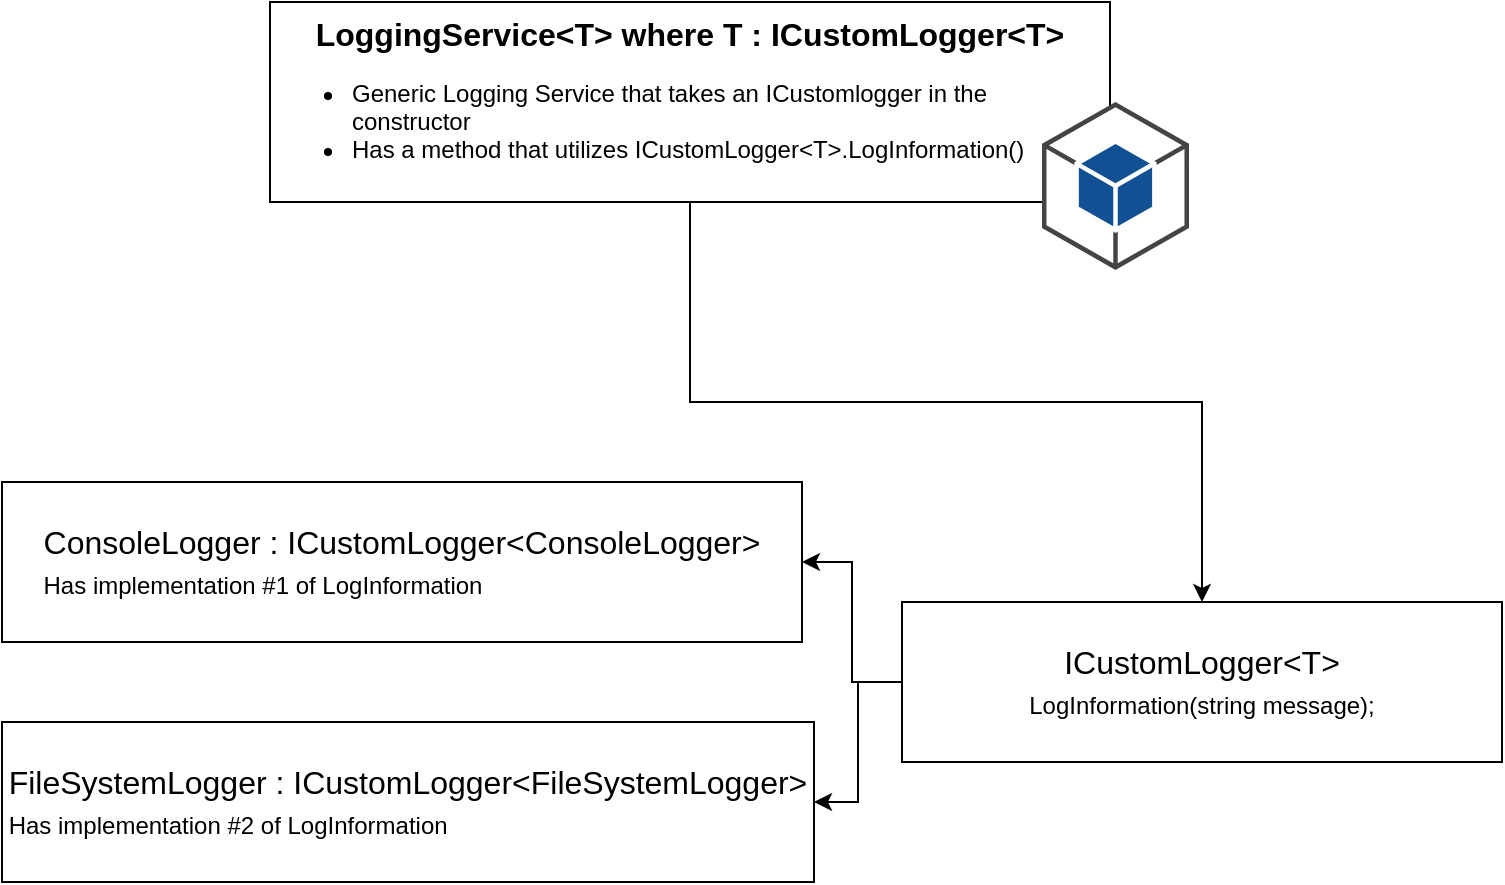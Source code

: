 <mxfile version="20.7.2" type="github"><diagram id="BlmTQVY6EXeM4kGLeMjy" name="Page-1"><mxGraphModel dx="1014" dy="716" grid="1" gridSize="10" guides="1" tooltips="1" connect="1" arrows="1" fold="1" page="1" pageScale="1" pageWidth="827" pageHeight="1169" math="0" shadow="0"><root><mxCell id="0"/><mxCell id="1" parent="0"/><mxCell id="b5T1ydZQ8Ku-niXFXis5-9" style="edgeStyle=orthogonalEdgeStyle;rounded=0;orthogonalLoop=1;jettySize=auto;html=1;fontSize=12;" edge="1" parent="1" source="b5T1ydZQ8Ku-niXFXis5-1" target="b5T1ydZQ8Ku-niXFXis5-4"><mxGeometry relative="1" as="geometry"/></mxCell><mxCell id="b5T1ydZQ8Ku-niXFXis5-1" value="&lt;b&gt;&lt;font style=&quot;font-size: 16px;&quot;&gt;LoggingService&amp;lt;T&amp;gt; where T : ICustomLogger&amp;lt;T&amp;gt;&lt;/font&gt;&lt;/b&gt;&lt;br&gt;&lt;ul&gt;&lt;li style=&quot;text-align: left;&quot;&gt;Generic Logging Service that takes an ICustomlogger in the constructor&lt;/li&gt;&lt;li style=&quot;text-align: left;&quot;&gt;Has a method that utilizes ICustomLogger&amp;lt;T&amp;gt;.LogInformation()&lt;/li&gt;&lt;/ul&gt;" style="rounded=0;whiteSpace=wrap;html=1;" vertex="1" parent="1"><mxGeometry x="184" y="40" width="420" height="100" as="geometry"/></mxCell><mxCell id="b5T1ydZQ8Ku-niXFXis5-3" value="" style="outlineConnect=0;dashed=0;verticalLabelPosition=bottom;verticalAlign=top;align=center;html=1;shape=mxgraph.aws3.android;fillColor=#115193;gradientColor=none;fontSize=16;" vertex="1" parent="1"><mxGeometry x="570" y="90" width="73.5" height="84" as="geometry"/></mxCell><mxCell id="b5T1ydZQ8Ku-niXFXis5-7" style="edgeStyle=orthogonalEdgeStyle;rounded=0;orthogonalLoop=1;jettySize=auto;html=1;fontSize=12;" edge="1" parent="1" source="b5T1ydZQ8Ku-niXFXis5-4" target="b5T1ydZQ8Ku-niXFXis5-5"><mxGeometry relative="1" as="geometry"/></mxCell><mxCell id="b5T1ydZQ8Ku-niXFXis5-8" style="edgeStyle=orthogonalEdgeStyle;rounded=0;orthogonalLoop=1;jettySize=auto;html=1;fontSize=12;" edge="1" parent="1" source="b5T1ydZQ8Ku-niXFXis5-4" target="b5T1ydZQ8Ku-niXFXis5-6"><mxGeometry relative="1" as="geometry"/></mxCell><mxCell id="b5T1ydZQ8Ku-niXFXis5-4" value="ICustomLogger&amp;lt;T&amp;gt;&lt;br&gt;&lt;div style=&quot;text-align: left;&quot;&gt;&lt;span style=&quot;background-color: initial;&quot;&gt;&lt;font style=&quot;font-size: 12px;&quot;&gt;LogInformation(string message);&lt;/font&gt;&lt;/span&gt;&lt;/div&gt;" style="rounded=0;whiteSpace=wrap;html=1;fontSize=16;" vertex="1" parent="1"><mxGeometry x="500" y="340" width="300" height="80" as="geometry"/></mxCell><mxCell id="b5T1ydZQ8Ku-niXFXis5-5" value="ConsoleLogger : ICustomLogger&amp;lt;ConsoleLogger&amp;gt;&lt;br&gt;&lt;div style=&quot;text-align: left;&quot;&gt;&lt;span style=&quot;background-color: initial;&quot;&gt;&lt;font style=&quot;font-size: 12px;&quot;&gt;Has implementation #1 of LogInformation&lt;/font&gt;&lt;/span&gt;&lt;/div&gt;" style="rounded=0;whiteSpace=wrap;html=1;fontSize=16;" vertex="1" parent="1"><mxGeometry x="50" y="280" width="400" height="80" as="geometry"/></mxCell><mxCell id="b5T1ydZQ8Ku-niXFXis5-6" value="FileSystemLogger : ICustomLogger&amp;lt;FileSystemLogger&amp;gt;&lt;br&gt;&lt;div style=&quot;text-align: left;&quot;&gt;&lt;span style=&quot;background-color: initial;&quot;&gt;&lt;font style=&quot;font-size: 12px;&quot;&gt;Has implementation #2 of LogInformation&lt;/font&gt;&lt;/span&gt;&lt;/div&gt;" style="rounded=0;whiteSpace=wrap;html=1;fontSize=16;" vertex="1" parent="1"><mxGeometry x="50" y="400" width="406" height="80" as="geometry"/></mxCell></root></mxGraphModel></diagram></mxfile>